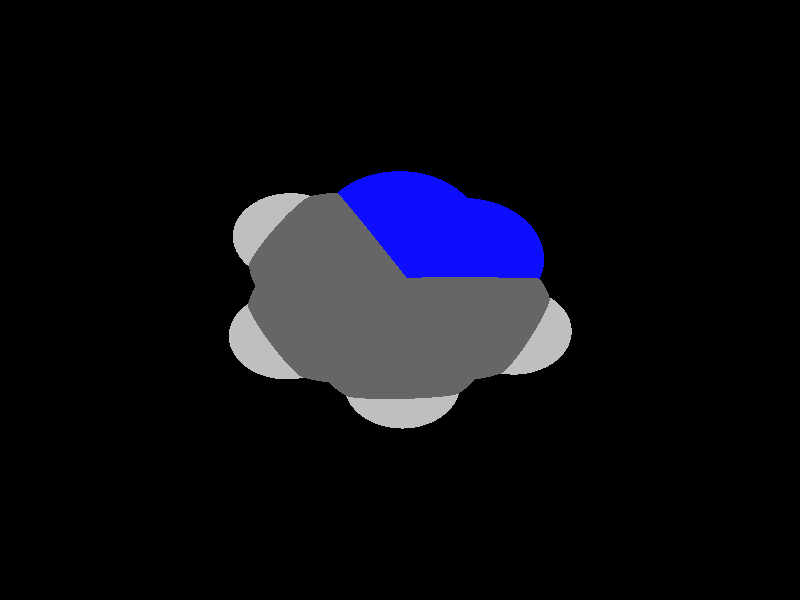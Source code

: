 global_settings {
	ambient_light rgb <0.200000002980232, 0.200000002980232, 0.200000002980232>
	max_trace_level 15
}

background { color rgb <0,0,0> }

camera {
	perspective
	location <0.87927245755283, -0.749595084914615, -20.7982925414154>
	angle 40
	up <0.764451841007682, -0.640545432969613, 0.0729035738612088>
	right <0.642254475994925, 0.766491479446761, 0> * 1
	direction <-0.0558799681858341, 0.046822646628388, 0.997338993982619> }

light_source {
	<27.7389677350112, 2.96242454000172, -23.7595665930315>
	color rgb <1, 1, 1>
	fade_distance 50.2153726409953
	fade_power 0
	spotlight
	area_light <20, 0, 0>, <0, 0, 20>, 20, 20
	circular
	orient
	point_at <-27.7389677350112, -2.96242454000172, 23.7595665930315>
}

light_source {
	<-0.166395992611094, -26.0658876457226, 13.8017453311429>
	color rgb <0.300000011920929, 0.300000011920929, 0.300000011920929> shadowless
	fade_distance 50.2153726409953
	fade_power 0
	parallel
	point_at <0.166395992611094, 26.0658876457226, -13.8017453311429>
}

#default {
	finish {ambient 0.5 diffuse 1 specular 0.2 roughness .01 metallic 1}
}

union {
cylinder {
	<1.04161996621555, -0.97112626143573, 0.17777049259508>, 	<0.417143069335458, -1.18595628242457, 0.152864996761207>, 0.075
	pigment { rgbt <0.0500000007450581, 0.0500000007450581, 1, 0> }
}
cylinder {
	<0.969070145294579, -0.758607317483846, 0.163726919477417>, 	<0.344593248414487, -0.973437338472683, 0.138821423643544>, 0.075
	pigment { rgbt <0.0500000007450581, 0.0500000007450581, 1, 0> }
}
cylinder {
	<0.417143069335458, -1.18595628242457, 0.152864996761207>, 	<-0.232847140546919, -1.40956329035265, 0.126941974556284>, 0.075
	pigment { rgbt <0.400000005960464, 0.400000005960464, 0.400000005960464, 0> }
}
cylinder {
	<0.344593248414487, -0.973437338472683, 0.138821423643544>, 	<-0.30539696146789, -1.19704434640076, 0.112898401438621>, 0.075
	pigment { rgbt <0.400000005960464, 0.400000005960464, 0.400000005960464, 0> }
}
cylinder {
	<1.00534505575506, -0.864866789459788, 0.170748706036248>, 	<1.12954399171123, -0.19609586229218, 0.146307731284803>, 0.075
	pigment { rgbt <0.0500000007450581, 0.0500000007450581, 1, 0> }
}
cylinder {
	<1.12954399171123, -0.19609586229218, 0.146307731284803>, 	<1.25374292766739, 0.472675064875427, 0.121866756533358>, 0.075
	pigment { rgbt <0.0500000007450581, 0.0500000007450581, 1, 0> }
}
cylinder {
	<-0.269122051007405, -1.3033038183767, 0.119920187997453>, 	<-0.808599486466299, -0.874845935414712, 0.0695736817955176>, 0.075
	pigment { rgbt <0.400000005960464, 0.400000005960464, 0.400000005960464, 0> }
}
cylinder {
	<-0.808599486466299, -0.874845935414712, 0.0695736817955176>, 	<-1.34807692192519, -0.446388052452719, 0.0192271755935824>, 0.075
	pigment { rgbt <0.400000005960464, 0.400000005960464, 0.400000005960464, 0> }
}
cylinder {
	<-0.269122051007405, -1.3033038183767, 0.119920187997453>, 	<-0.344850222551222, -1.96181471309075, 0.146595467137324>, 0.075
	pigment { rgbt <0.400000005960464, 0.400000005960464, 0.400000005960464, 0> }
}
cylinder {
	<-0.344850222551222, -1.96181471309075, 0.146595467137324>, 	<-0.392839031000251, -2.37911190307699, 0.163499544376624>, 0.075
	pigment { rgbt <0.75, 0.75, 0.75, 0> }
}
cylinder {
	<-1.45850932475943, -0.426140257948774, 0.012088462685548>, 	<-1.33197173393298, 0.255222255514503, -0.0128126715684048>, 0.075
	pigment { rgbt <0.400000005960464, 0.400000005960464, 0.400000005960464, 0> }
}
cylinder {
	<-1.23764451909096, -0.466635846956664, 0.0263658885016169>, 	<-1.11110692826451, 0.214726666506612, 0.00146475424766407>, 0.075
	pigment { rgbt <0.400000005960464, 0.400000005960464, 0.400000005960464, 0> }
}
cylinder {
	<-1.33197173393298, 0.255222255514503, -0.0128126715684048>, 	<-1.20543414310654, 0.936584768977779, -0.0377138058223576>, 0.075
	pigment { rgbt <0.400000005960464, 0.400000005960464, 0.400000005960464, 0> }
}
cylinder {
	<-1.11110692826451, 0.214726666506612, 0.00146475424766407>, 	<-0.984569337438071, 0.896089179969889, -0.0234363800062887>, 0.075
	pigment { rgbt <0.400000005960464, 0.400000005960464, 0.400000005960464, 0> }
}
cylinder {
	<-1.34807692192519, -0.446388052452719, 0.0192271755935824>, 	<-1.96765503583028, -0.682205661185112, -0.00441840156647333>, 0.075
	pigment { rgbt <0.400000005960464, 0.400000005960464, 0.400000005960464, 0> }
}
cylinder {
	<-1.96765503583028, -0.682205661185112, -0.00441840156647333>, 	<-2.36027109471622, -0.831639248457696, -0.0194021995837266>, 0.075
	pigment { rgbt <0.75, 0.75, 0.75, 0> }
}
cylinder {
	<-1.09500174027231, 0.916336974473834, -0.0305750929143232>, 	<-0.437154114721058, 1.12526548664865, -0.00352259331835497>, 0.075
	pigment { rgbt <0.400000005960464, 0.400000005960464, 0.400000005960464, 0> }
}
cylinder {
	<-0.437154114721058, 1.12526548664865, -0.00352259331835497>, 	<0.22069351083019, 1.33419399882346, 0.0235299062776132>, 0.075
	pigment { rgbt <0.400000005960464, 0.400000005960464, 0.400000005960464, 0> }
}
cylinder {
	<0.292747128237461, 1.42059148637116, 0.0235108282238963>, 	<0.819612048360547, 0.981208726049069, 0.0736635468748313>, 0.075
	pigment { rgbt <0.400000005960464, 0.400000005960464, 0.400000005960464, 0> }
}
cylinder {
	<0.148639893422919, 1.24779651127577, 0.0235489843313301>, 	<0.675504813546005, 0.808413750953675, 0.0737017029822651>, 0.075
	pigment { rgbt <0.400000005960464, 0.400000005960464, 0.400000005960464, 0> }
}
cylinder {
	<0.819612048360547, 0.981208726049069, 0.0736635468748313>, 	<1.32579654507467, 0.559072552423124, 0.121847678479641>, 0.075
	pigment { rgbt <0.0500000007450581, 0.0500000007450581, 1, 0> }
}
cylinder {
	<0.675504813546005, 0.808413750953675, 0.0737017029822651>, 	<1.18168931026012, 0.38627757732773, 0.121885834587075>, 0.075
	pigment { rgbt <0.0500000007450581, 0.0500000007450581, 1, 0> }
}
cylinder {
	<-1.09500174027231, 0.916336974473834, -0.0305750929143232>, 	<-1.58906953285774, 1.35634363228532, -0.0789193325230978>, 0.075
	pigment { rgbt <0.400000005960464, 0.400000005960464, 0.400000005960464, 0> }
}
cylinder {
	<-1.58906953285774, 1.35634363228532, -0.0789193325230978>, 	<-1.90215182845278, 1.63516831297102, -0.109554248910396>, 0.075
	pigment { rgbt <0.75, 0.75, 0.75, 0> }
}
cylinder {
	<0.22069351083019, 1.33419399882346, 0.0235299062776132>, 	<0.386483285460157, 1.97619219726003, 0.00267649974054226>, 0.075
	pigment { rgbt <0.400000005960464, 0.400000005960464, 0.400000005960464, 0> }
}
cylinder {
	<0.386483285460157, 1.97619219726003, 0.00267649974054226>, 	<0.491543964020588, 2.38302528761714, -0.0105382660432407>, 0.075
	pigment { rgbt <0.75, 0.75, 0.75, 0> }
}
sphere {
	<1.00534505575506, -0.864866789459788, 0.170748706036248>, 0.3834
	pigment { rgbt <0.0500000007450581, 0.0500000007450581, 1,0> }
}
sphere {
	<-0.269122051007405, -1.3033038183767, 0.119920187997453>, 0.4104
	pigment { rgbt <0.400000005960464, 0.400000005960464, 0.400000005960464,0> }
}
sphere {
	<-1.34807692192519, -0.446388052452719, 0.0192271755935824>, 0.4104
	pigment { rgbt <0.400000005960464, 0.400000005960464, 0.400000005960464,0> }
}
sphere {
	<-1.09500174027231, 0.916336974473834, -0.0305750929143232>, 0.4104
	pigment { rgbt <0.400000005960464, 0.400000005960464, 0.400000005960464,0> }
}
sphere {
	<0.22069351083019, 1.33419399882346, 0.0235299062776132>, 0.4104
	pigment { rgbt <0.400000005960464, 0.400000005960464, 0.400000005960464,0> }
}
sphere {
	<1.25374292766739, 0.472675064875427, 0.121866756533358>, 0.3834
	pigment { rgbt <0.0500000007450581, 0.0500000007450581, 1,0> }
}
sphere {
	<-0.392839031000251, -2.37911190307699, 0.163499544376624>, 0.1674
	pigment { rgbt <0.75, 0.75, 0.75,0> }
}
sphere {
	<-2.36027109471622, -0.831639248457696, -0.0194021995837266>, 0.1674
	pigment { rgbt <0.75, 0.75, 0.75,0> }
}
sphere {
	<-1.90215182845278, 1.63516831297102, -0.109554248910396>, 0.1674
	pigment { rgbt <0.75, 0.75, 0.75,0> }
}
sphere {
	<0.491543964020588, 2.38302528761714, -0.0105382660432407>, 0.1674
	pigment { rgbt <0.75, 0.75, 0.75,0> }
}
}
merge {
}
union {
}
merge {
sphere {
	<1.00534505575506, -0.864866789459788, 0.170748706036248>, 1.549845
	pigment { rgbt <0, 0, 0,0> }
}
sphere {
	<-0.269122051007405, -1.3033038183767, 0.119920187997453>, 1.69983
	pigment { rgbt <0, 0, 0,0> }
}
sphere {
	<-1.34807692192519, -0.446388052452719, 0.0192271755935824>, 1.69983
	pigment { rgbt <0, 0, 0,0> }
}
sphere {
	<-1.09500174027231, 0.916336974473834, -0.0305750929143232>, 1.69983
	pigment { rgbt <0, 0, 0,0> }
}
sphere {
	<0.22069351083019, 1.33419399882346, 0.0235299062776132>, 1.69983
	pigment { rgbt <0, 0, 0,0> }
}
sphere {
	<1.25374292766739, 0.472675064875427, 0.121866756533358>, 1.549845
	pigment { rgbt <0, 0, 0,0> }
}
sphere {
	<-0.392839031000251, -2.37911190307699, 0.163499544376624>, 1.09989
	pigment { rgbt <0, 0, 0,0> }
}
sphere {
	<-2.36027109471622, -0.831639248457696, -0.0194021995837266>, 1.09989
	pigment { rgbt <0, 0, 0,0> }
}
sphere {
	<-1.90215182845278, 1.63516831297102, -0.109554248910396>, 1.09989
	pigment { rgbt <0, 0, 0,0> }
}
sphere {
	<0.491543964020588, 2.38302528761714, -0.0105382660432407>, 1.09989
	pigment { rgbt <0, 0, 0,0> }
}
sphere {
	<1.00534505575506, -0.864866789459788, 0.170748706036248>, 1.55
	pigment { rgbt <0.0500000007450581, 0.0500000007450581, 1,0.350000023841858> }
}
sphere {
	<-0.269122051007405, -1.3033038183767, 0.119920187997453>, 1.7
	pigment { rgbt <0.400000005960464, 0.400000005960464, 0.400000005960464,0.350000023841858> }
}
sphere {
	<-1.34807692192519, -0.446388052452719, 0.0192271755935824>, 1.7
	pigment { rgbt <0.400000005960464, 0.400000005960464, 0.400000005960464,0.350000023841858> }
}
sphere {
	<-1.09500174027231, 0.916336974473834, -0.0305750929143232>, 1.7
	pigment { rgbt <0.400000005960464, 0.400000005960464, 0.400000005960464,0.350000023841858> }
}
sphere {
	<0.22069351083019, 1.33419399882346, 0.0235299062776132>, 1.7
	pigment { rgbt <0.400000005960464, 0.400000005960464, 0.400000005960464,0.350000023841858> }
}
sphere {
	<1.25374292766739, 0.472675064875427, 0.121866756533358>, 1.55
	pigment { rgbt <0.0500000007450581, 0.0500000007450581, 1,0.350000023841858> }
}
sphere {
	<-0.392839031000251, -2.37911190307699, 0.163499544376624>, 1.1
	pigment { rgbt <0.75, 0.75, 0.75,0.350000023841858> }
}
sphere {
	<-2.36027109471622, -0.831639248457696, -0.0194021995837266>, 1.1
	pigment { rgbt <0.75, 0.75, 0.75,0.350000023841858> }
}
sphere {
	<-1.90215182845278, 1.63516831297102, -0.109554248910396>, 1.1
	pigment { rgbt <0.75, 0.75, 0.75,0.350000023841858> }
}
sphere {
	<0.491543964020588, 2.38302528761714, -0.0105382660432407>, 1.1
	pigment { rgbt <0.75, 0.75, 0.75,0.350000023841858> }
}
}

